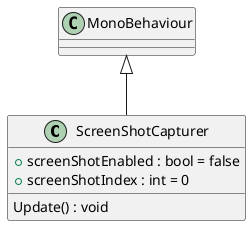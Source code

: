 @startuml
class ScreenShotCapturer {
    + screenShotEnabled : bool = false
    + screenShotIndex : int = 0
    Update() : void
}
MonoBehaviour <|-- ScreenShotCapturer
@enduml
